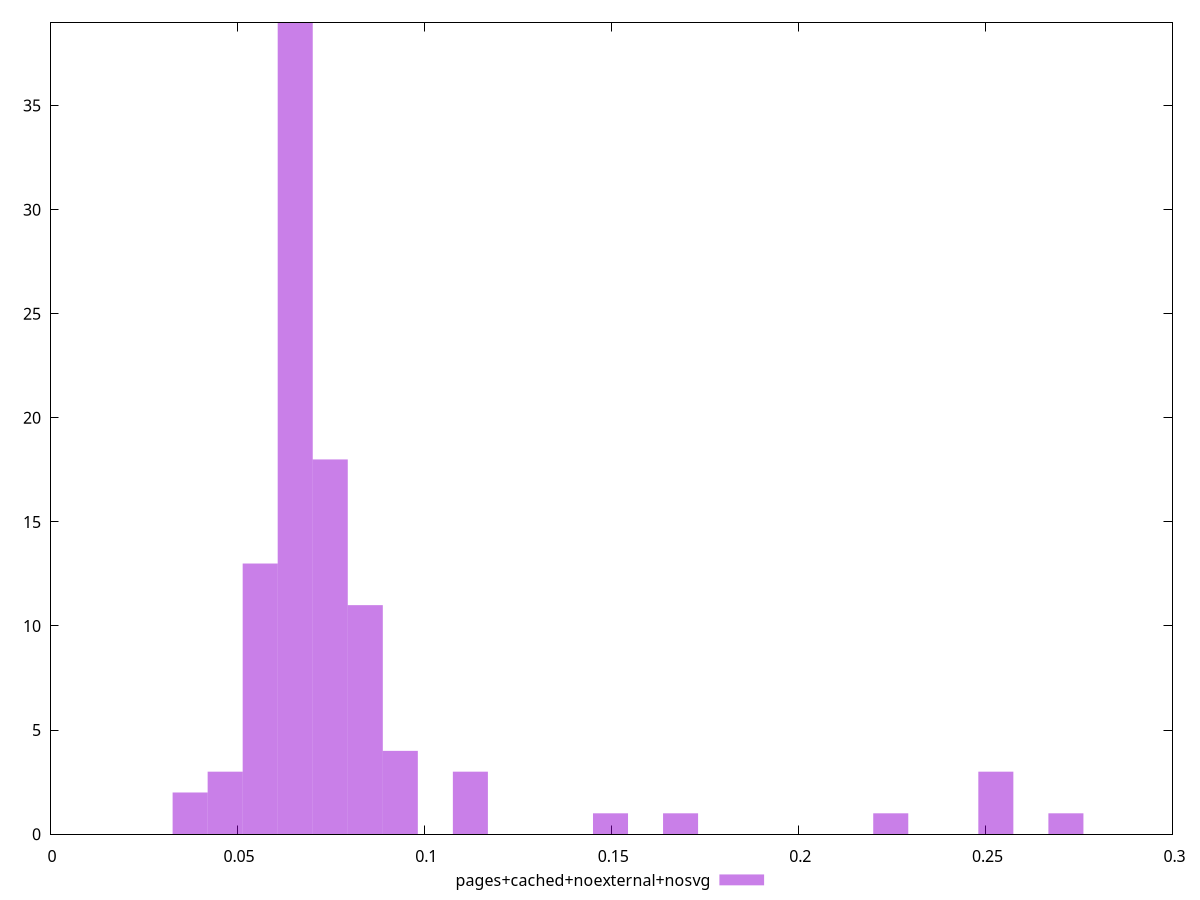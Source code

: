 $_pagesCachedNoexternalNosvg <<EOF
0.06553738842174824 39
0.08426235654224774 11
0.07489987248199799 18
0.2527870696267432 3
0.11234980872299699 3
0.14979974496399598 1
0.09362484060249748 4
0.037449936240998995 2
0.056174904361498496 13
0.22469961744599398 1
0.04681242030124874 3
0.1685247130844955 1
0.2715120377472427 1
EOF
set key outside below
set terminal pngcairo
set output "report_00006_2020-11-02T20-21-41.718Z/network-rtt/pages+cached+noexternal+nosvg//raw_hist.png"
set yrange [0:39]
set boxwidth 0.009362484060249749
set style fill transparent solid 0.5 noborder
plot $_pagesCachedNoexternalNosvg title "pages+cached+noexternal+nosvg" with boxes ,